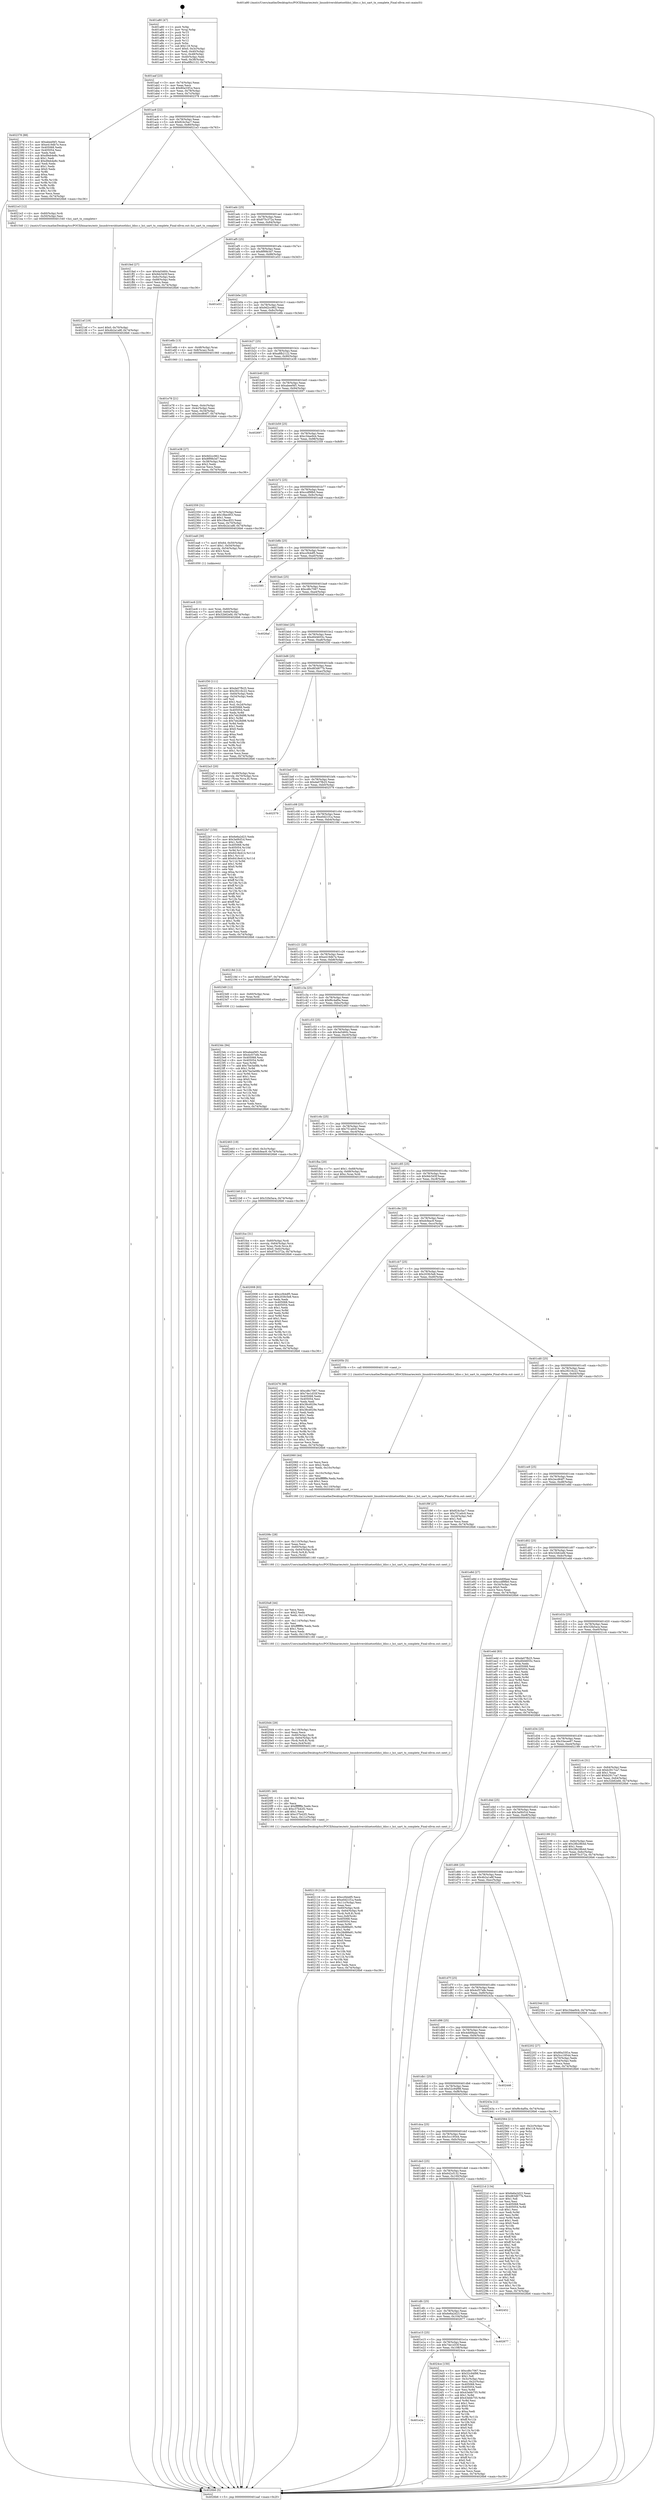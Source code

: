 digraph "0x401a80" {
  label = "0x401a80 (/mnt/c/Users/mathe/Desktop/tcc/POCII/binaries/extr_linuxdriversbluetoothhci_ldisc.c_hci_uart_tx_complete_Final-ollvm.out::main(0))"
  labelloc = "t"
  node[shape=record]

  Entry [label="",width=0.3,height=0.3,shape=circle,fillcolor=black,style=filled]
  "0x401aaf" [label="{
     0x401aaf [23]\l
     | [instrs]\l
     &nbsp;&nbsp;0x401aaf \<+3\>: mov -0x74(%rbp),%eax\l
     &nbsp;&nbsp;0x401ab2 \<+2\>: mov %eax,%ecx\l
     &nbsp;&nbsp;0x401ab4 \<+6\>: sub $0x80a33f1e,%ecx\l
     &nbsp;&nbsp;0x401aba \<+3\>: mov %eax,-0x78(%rbp)\l
     &nbsp;&nbsp;0x401abd \<+3\>: mov %ecx,-0x7c(%rbp)\l
     &nbsp;&nbsp;0x401ac0 \<+6\>: je 0000000000402378 \<main+0x8f8\>\l
  }"]
  "0x402378" [label="{
     0x402378 [88]\l
     | [instrs]\l
     &nbsp;&nbsp;0x402378 \<+5\>: mov $0xabeef4f1,%eax\l
     &nbsp;&nbsp;0x40237d \<+5\>: mov $0xe419db7e,%ecx\l
     &nbsp;&nbsp;0x402382 \<+7\>: mov 0x405068,%edx\l
     &nbsp;&nbsp;0x402389 \<+7\>: mov 0x405054,%esi\l
     &nbsp;&nbsp;0x402390 \<+2\>: mov %edx,%edi\l
     &nbsp;&nbsp;0x402392 \<+6\>: sub $0xd9eb4e8c,%edi\l
     &nbsp;&nbsp;0x402398 \<+3\>: sub $0x1,%edi\l
     &nbsp;&nbsp;0x40239b \<+6\>: add $0xd9eb4e8c,%edi\l
     &nbsp;&nbsp;0x4023a1 \<+3\>: imul %edi,%edx\l
     &nbsp;&nbsp;0x4023a4 \<+3\>: and $0x1,%edx\l
     &nbsp;&nbsp;0x4023a7 \<+3\>: cmp $0x0,%edx\l
     &nbsp;&nbsp;0x4023aa \<+4\>: sete %r8b\l
     &nbsp;&nbsp;0x4023ae \<+3\>: cmp $0xa,%esi\l
     &nbsp;&nbsp;0x4023b1 \<+4\>: setl %r9b\l
     &nbsp;&nbsp;0x4023b5 \<+3\>: mov %r8b,%r10b\l
     &nbsp;&nbsp;0x4023b8 \<+3\>: and %r9b,%r10b\l
     &nbsp;&nbsp;0x4023bb \<+3\>: xor %r9b,%r8b\l
     &nbsp;&nbsp;0x4023be \<+3\>: or %r8b,%r10b\l
     &nbsp;&nbsp;0x4023c1 \<+4\>: test $0x1,%r10b\l
     &nbsp;&nbsp;0x4023c5 \<+3\>: cmovne %ecx,%eax\l
     &nbsp;&nbsp;0x4023c8 \<+3\>: mov %eax,-0x74(%rbp)\l
     &nbsp;&nbsp;0x4023cb \<+5\>: jmp 00000000004026b6 \<main+0xc36\>\l
  }"]
  "0x401ac6" [label="{
     0x401ac6 [22]\l
     | [instrs]\l
     &nbsp;&nbsp;0x401ac6 \<+5\>: jmp 0000000000401acb \<main+0x4b\>\l
     &nbsp;&nbsp;0x401acb \<+3\>: mov -0x78(%rbp),%eax\l
     &nbsp;&nbsp;0x401ace \<+5\>: sub $0x824c5ac7,%eax\l
     &nbsp;&nbsp;0x401ad3 \<+3\>: mov %eax,-0x80(%rbp)\l
     &nbsp;&nbsp;0x401ad6 \<+6\>: je 00000000004021e3 \<main+0x763\>\l
  }"]
  Exit [label="",width=0.3,height=0.3,shape=circle,fillcolor=black,style=filled,peripheries=2]
  "0x4021e3" [label="{
     0x4021e3 [12]\l
     | [instrs]\l
     &nbsp;&nbsp;0x4021e3 \<+4\>: mov -0x60(%rbp),%rdi\l
     &nbsp;&nbsp;0x4021e7 \<+3\>: mov -0x50(%rbp),%esi\l
     &nbsp;&nbsp;0x4021ea \<+5\>: call 0000000000401540 \<hci_uart_tx_complete\>\l
     | [calls]\l
     &nbsp;&nbsp;0x401540 \{1\} (/mnt/c/Users/mathe/Desktop/tcc/POCII/binaries/extr_linuxdriversbluetoothhci_ldisc.c_hci_uart_tx_complete_Final-ollvm.out::hci_uart_tx_complete)\l
  }"]
  "0x401adc" [label="{
     0x401adc [25]\l
     | [instrs]\l
     &nbsp;&nbsp;0x401adc \<+5\>: jmp 0000000000401ae1 \<main+0x61\>\l
     &nbsp;&nbsp;0x401ae1 \<+3\>: mov -0x78(%rbp),%eax\l
     &nbsp;&nbsp;0x401ae4 \<+5\>: sub $0x875c372a,%eax\l
     &nbsp;&nbsp;0x401ae9 \<+6\>: mov %eax,-0x84(%rbp)\l
     &nbsp;&nbsp;0x401aef \<+6\>: je 0000000000401fed \<main+0x56d\>\l
  }"]
  "0x401e2e" [label="{
     0x401e2e\l
  }", style=dashed]
  "0x401fed" [label="{
     0x401fed [27]\l
     | [instrs]\l
     &nbsp;&nbsp;0x401fed \<+5\>: mov $0x4a5460c,%eax\l
     &nbsp;&nbsp;0x401ff2 \<+5\>: mov $0x9dc5d3f,%ecx\l
     &nbsp;&nbsp;0x401ff7 \<+3\>: mov -0x6c(%rbp),%edx\l
     &nbsp;&nbsp;0x401ffa \<+3\>: cmp -0x68(%rbp),%edx\l
     &nbsp;&nbsp;0x401ffd \<+3\>: cmovl %ecx,%eax\l
     &nbsp;&nbsp;0x402000 \<+3\>: mov %eax,-0x74(%rbp)\l
     &nbsp;&nbsp;0x402003 \<+5\>: jmp 00000000004026b6 \<main+0xc36\>\l
  }"]
  "0x401af5" [label="{
     0x401af5 [25]\l
     | [instrs]\l
     &nbsp;&nbsp;0x401af5 \<+5\>: jmp 0000000000401afa \<main+0x7a\>\l
     &nbsp;&nbsp;0x401afa \<+3\>: mov -0x78(%rbp),%eax\l
     &nbsp;&nbsp;0x401afd \<+5\>: sub $0x8f99b3d7,%eax\l
     &nbsp;&nbsp;0x401b02 \<+6\>: mov %eax,-0x88(%rbp)\l
     &nbsp;&nbsp;0x401b08 \<+6\>: je 0000000000401e53 \<main+0x3d3\>\l
  }"]
  "0x4024ce" [label="{
     0x4024ce [150]\l
     | [instrs]\l
     &nbsp;&nbsp;0x4024ce \<+5\>: mov $0xcd6c7067,%eax\l
     &nbsp;&nbsp;0x4024d3 \<+5\>: mov $0x52c94f98,%ecx\l
     &nbsp;&nbsp;0x4024d8 \<+2\>: mov $0x1,%dl\l
     &nbsp;&nbsp;0x4024da \<+3\>: mov -0x3c(%rbp),%esi\l
     &nbsp;&nbsp;0x4024dd \<+3\>: mov %esi,-0x2c(%rbp)\l
     &nbsp;&nbsp;0x4024e0 \<+7\>: mov 0x405068,%esi\l
     &nbsp;&nbsp;0x4024e7 \<+7\>: mov 0x405054,%edi\l
     &nbsp;&nbsp;0x4024ee \<+3\>: mov %esi,%r8d\l
     &nbsp;&nbsp;0x4024f1 \<+7\>: sub $0x43ebb755,%r8d\l
     &nbsp;&nbsp;0x4024f8 \<+4\>: sub $0x1,%r8d\l
     &nbsp;&nbsp;0x4024fc \<+7\>: add $0x43ebb755,%r8d\l
     &nbsp;&nbsp;0x402503 \<+4\>: imul %r8d,%esi\l
     &nbsp;&nbsp;0x402507 \<+3\>: and $0x1,%esi\l
     &nbsp;&nbsp;0x40250a \<+3\>: cmp $0x0,%esi\l
     &nbsp;&nbsp;0x40250d \<+4\>: sete %r9b\l
     &nbsp;&nbsp;0x402511 \<+3\>: cmp $0xa,%edi\l
     &nbsp;&nbsp;0x402514 \<+4\>: setl %r10b\l
     &nbsp;&nbsp;0x402518 \<+3\>: mov %r9b,%r11b\l
     &nbsp;&nbsp;0x40251b \<+4\>: xor $0xff,%r11b\l
     &nbsp;&nbsp;0x40251f \<+3\>: mov %r10b,%bl\l
     &nbsp;&nbsp;0x402522 \<+3\>: xor $0xff,%bl\l
     &nbsp;&nbsp;0x402525 \<+3\>: xor $0x0,%dl\l
     &nbsp;&nbsp;0x402528 \<+3\>: mov %r11b,%r14b\l
     &nbsp;&nbsp;0x40252b \<+4\>: and $0x0,%r14b\l
     &nbsp;&nbsp;0x40252f \<+3\>: and %dl,%r9b\l
     &nbsp;&nbsp;0x402532 \<+3\>: mov %bl,%r15b\l
     &nbsp;&nbsp;0x402535 \<+4\>: and $0x0,%r15b\l
     &nbsp;&nbsp;0x402539 \<+3\>: and %dl,%r10b\l
     &nbsp;&nbsp;0x40253c \<+3\>: or %r9b,%r14b\l
     &nbsp;&nbsp;0x40253f \<+3\>: or %r10b,%r15b\l
     &nbsp;&nbsp;0x402542 \<+3\>: xor %r15b,%r14b\l
     &nbsp;&nbsp;0x402545 \<+3\>: or %bl,%r11b\l
     &nbsp;&nbsp;0x402548 \<+4\>: xor $0xff,%r11b\l
     &nbsp;&nbsp;0x40254c \<+3\>: or $0x0,%dl\l
     &nbsp;&nbsp;0x40254f \<+3\>: and %dl,%r11b\l
     &nbsp;&nbsp;0x402552 \<+3\>: or %r11b,%r14b\l
     &nbsp;&nbsp;0x402555 \<+4\>: test $0x1,%r14b\l
     &nbsp;&nbsp;0x402559 \<+3\>: cmovne %ecx,%eax\l
     &nbsp;&nbsp;0x40255c \<+3\>: mov %eax,-0x74(%rbp)\l
     &nbsp;&nbsp;0x40255f \<+5\>: jmp 00000000004026b6 \<main+0xc36\>\l
  }"]
  "0x401e53" [label="{
     0x401e53\l
  }", style=dashed]
  "0x401b0e" [label="{
     0x401b0e [25]\l
     | [instrs]\l
     &nbsp;&nbsp;0x401b0e \<+5\>: jmp 0000000000401b13 \<main+0x93\>\l
     &nbsp;&nbsp;0x401b13 \<+3\>: mov -0x78(%rbp),%eax\l
     &nbsp;&nbsp;0x401b16 \<+5\>: sub $0x9d2cc962,%eax\l
     &nbsp;&nbsp;0x401b1b \<+6\>: mov %eax,-0x8c(%rbp)\l
     &nbsp;&nbsp;0x401b21 \<+6\>: je 0000000000401e6b \<main+0x3eb\>\l
  }"]
  "0x401e15" [label="{
     0x401e15 [25]\l
     | [instrs]\l
     &nbsp;&nbsp;0x401e15 \<+5\>: jmp 0000000000401e1a \<main+0x39a\>\l
     &nbsp;&nbsp;0x401e1a \<+3\>: mov -0x78(%rbp),%eax\l
     &nbsp;&nbsp;0x401e1d \<+5\>: sub $0x74e1d33f,%eax\l
     &nbsp;&nbsp;0x401e22 \<+6\>: mov %eax,-0x108(%rbp)\l
     &nbsp;&nbsp;0x401e28 \<+6\>: je 00000000004024ce \<main+0xa4e\>\l
  }"]
  "0x401e6b" [label="{
     0x401e6b [13]\l
     | [instrs]\l
     &nbsp;&nbsp;0x401e6b \<+4\>: mov -0x48(%rbp),%rax\l
     &nbsp;&nbsp;0x401e6f \<+4\>: mov 0x8(%rax),%rdi\l
     &nbsp;&nbsp;0x401e73 \<+5\>: call 0000000000401060 \<atoi@plt\>\l
     | [calls]\l
     &nbsp;&nbsp;0x401060 \{1\} (unknown)\l
  }"]
  "0x401b27" [label="{
     0x401b27 [25]\l
     | [instrs]\l
     &nbsp;&nbsp;0x401b27 \<+5\>: jmp 0000000000401b2c \<main+0xac\>\l
     &nbsp;&nbsp;0x401b2c \<+3\>: mov -0x78(%rbp),%eax\l
     &nbsp;&nbsp;0x401b2f \<+5\>: sub $0xa8fb2122,%eax\l
     &nbsp;&nbsp;0x401b34 \<+6\>: mov %eax,-0x90(%rbp)\l
     &nbsp;&nbsp;0x401b3a \<+6\>: je 0000000000401e38 \<main+0x3b8\>\l
  }"]
  "0x402677" [label="{
     0x402677\l
  }", style=dashed]
  "0x401e38" [label="{
     0x401e38 [27]\l
     | [instrs]\l
     &nbsp;&nbsp;0x401e38 \<+5\>: mov $0x9d2cc962,%eax\l
     &nbsp;&nbsp;0x401e3d \<+5\>: mov $0x8f99b3d7,%ecx\l
     &nbsp;&nbsp;0x401e42 \<+3\>: mov -0x38(%rbp),%edx\l
     &nbsp;&nbsp;0x401e45 \<+3\>: cmp $0x2,%edx\l
     &nbsp;&nbsp;0x401e48 \<+3\>: cmovne %ecx,%eax\l
     &nbsp;&nbsp;0x401e4b \<+3\>: mov %eax,-0x74(%rbp)\l
     &nbsp;&nbsp;0x401e4e \<+5\>: jmp 00000000004026b6 \<main+0xc36\>\l
  }"]
  "0x401b40" [label="{
     0x401b40 [25]\l
     | [instrs]\l
     &nbsp;&nbsp;0x401b40 \<+5\>: jmp 0000000000401b45 \<main+0xc5\>\l
     &nbsp;&nbsp;0x401b45 \<+3\>: mov -0x78(%rbp),%eax\l
     &nbsp;&nbsp;0x401b48 \<+5\>: sub $0xabeef4f1,%eax\l
     &nbsp;&nbsp;0x401b4d \<+6\>: mov %eax,-0x94(%rbp)\l
     &nbsp;&nbsp;0x401b53 \<+6\>: je 0000000000402697 \<main+0xc17\>\l
  }"]
  "0x4026b6" [label="{
     0x4026b6 [5]\l
     | [instrs]\l
     &nbsp;&nbsp;0x4026b6 \<+5\>: jmp 0000000000401aaf \<main+0x2f\>\l
  }"]
  "0x401a80" [label="{
     0x401a80 [47]\l
     | [instrs]\l
     &nbsp;&nbsp;0x401a80 \<+1\>: push %rbp\l
     &nbsp;&nbsp;0x401a81 \<+3\>: mov %rsp,%rbp\l
     &nbsp;&nbsp;0x401a84 \<+2\>: push %r15\l
     &nbsp;&nbsp;0x401a86 \<+2\>: push %r14\l
     &nbsp;&nbsp;0x401a88 \<+2\>: push %r13\l
     &nbsp;&nbsp;0x401a8a \<+2\>: push %r12\l
     &nbsp;&nbsp;0x401a8c \<+1\>: push %rbx\l
     &nbsp;&nbsp;0x401a8d \<+7\>: sub $0x118,%rsp\l
     &nbsp;&nbsp;0x401a94 \<+7\>: movl $0x0,-0x3c(%rbp)\l
     &nbsp;&nbsp;0x401a9b \<+3\>: mov %edi,-0x40(%rbp)\l
     &nbsp;&nbsp;0x401a9e \<+4\>: mov %rsi,-0x48(%rbp)\l
     &nbsp;&nbsp;0x401aa2 \<+3\>: mov -0x40(%rbp),%edi\l
     &nbsp;&nbsp;0x401aa5 \<+3\>: mov %edi,-0x38(%rbp)\l
     &nbsp;&nbsp;0x401aa8 \<+7\>: movl $0xa8fb2122,-0x74(%rbp)\l
  }"]
  "0x401e78" [label="{
     0x401e78 [21]\l
     | [instrs]\l
     &nbsp;&nbsp;0x401e78 \<+3\>: mov %eax,-0x4c(%rbp)\l
     &nbsp;&nbsp;0x401e7b \<+3\>: mov -0x4c(%rbp),%eax\l
     &nbsp;&nbsp;0x401e7e \<+3\>: mov %eax,-0x34(%rbp)\l
     &nbsp;&nbsp;0x401e81 \<+7\>: movl $0x2ecd64f7,-0x74(%rbp)\l
     &nbsp;&nbsp;0x401e88 \<+5\>: jmp 00000000004026b6 \<main+0xc36\>\l
  }"]
  "0x401dfc" [label="{
     0x401dfc [25]\l
     | [instrs]\l
     &nbsp;&nbsp;0x401dfc \<+5\>: jmp 0000000000401e01 \<main+0x381\>\l
     &nbsp;&nbsp;0x401e01 \<+3\>: mov -0x78(%rbp),%eax\l
     &nbsp;&nbsp;0x401e04 \<+5\>: sub $0x6e6a2d23,%eax\l
     &nbsp;&nbsp;0x401e09 \<+6\>: mov %eax,-0x104(%rbp)\l
     &nbsp;&nbsp;0x401e0f \<+6\>: je 0000000000402677 \<main+0xbf7\>\l
  }"]
  "0x402697" [label="{
     0x402697\l
  }", style=dashed]
  "0x401b59" [label="{
     0x401b59 [25]\l
     | [instrs]\l
     &nbsp;&nbsp;0x401b59 \<+5\>: jmp 0000000000401b5e \<main+0xde\>\l
     &nbsp;&nbsp;0x401b5e \<+3\>: mov -0x78(%rbp),%eax\l
     &nbsp;&nbsp;0x401b61 \<+5\>: sub $0xc34ae9cb,%eax\l
     &nbsp;&nbsp;0x401b66 \<+6\>: mov %eax,-0x98(%rbp)\l
     &nbsp;&nbsp;0x401b6c \<+6\>: je 0000000000402359 \<main+0x8d9\>\l
  }"]
  "0x402452" [label="{
     0x402452\l
  }", style=dashed]
  "0x402359" [label="{
     0x402359 [31]\l
     | [instrs]\l
     &nbsp;&nbsp;0x402359 \<+3\>: mov -0x70(%rbp),%eax\l
     &nbsp;&nbsp;0x40235c \<+5\>: sub $0x1fbec853,%eax\l
     &nbsp;&nbsp;0x402361 \<+3\>: add $0x1,%eax\l
     &nbsp;&nbsp;0x402364 \<+5\>: add $0x1fbec853,%eax\l
     &nbsp;&nbsp;0x402369 \<+3\>: mov %eax,-0x70(%rbp)\l
     &nbsp;&nbsp;0x40236c \<+7\>: movl $0x4b2a1a8f,-0x74(%rbp)\l
     &nbsp;&nbsp;0x402373 \<+5\>: jmp 00000000004026b6 \<main+0xc36\>\l
  }"]
  "0x401b72" [label="{
     0x401b72 [25]\l
     | [instrs]\l
     &nbsp;&nbsp;0x401b72 \<+5\>: jmp 0000000000401b77 \<main+0xf7\>\l
     &nbsp;&nbsp;0x401b77 \<+3\>: mov -0x78(%rbp),%eax\l
     &nbsp;&nbsp;0x401b7a \<+5\>: sub $0xccdf9fb0,%eax\l
     &nbsp;&nbsp;0x401b7f \<+6\>: mov %eax,-0x9c(%rbp)\l
     &nbsp;&nbsp;0x401b85 \<+6\>: je 0000000000401ea8 \<main+0x428\>\l
  }"]
  "0x4023dc" [label="{
     0x4023dc [94]\l
     | [instrs]\l
     &nbsp;&nbsp;0x4023dc \<+5\>: mov $0xabeef4f1,%ecx\l
     &nbsp;&nbsp;0x4023e1 \<+5\>: mov $0x4cf37efe,%edx\l
     &nbsp;&nbsp;0x4023e6 \<+7\>: mov 0x405068,%esi\l
     &nbsp;&nbsp;0x4023ed \<+8\>: mov 0x405054,%r8d\l
     &nbsp;&nbsp;0x4023f5 \<+3\>: mov %esi,%r9d\l
     &nbsp;&nbsp;0x4023f8 \<+7\>: add $0x7be3a08b,%r9d\l
     &nbsp;&nbsp;0x4023ff \<+4\>: sub $0x1,%r9d\l
     &nbsp;&nbsp;0x402403 \<+7\>: sub $0x7be3a08b,%r9d\l
     &nbsp;&nbsp;0x40240a \<+4\>: imul %r9d,%esi\l
     &nbsp;&nbsp;0x40240e \<+3\>: and $0x1,%esi\l
     &nbsp;&nbsp;0x402411 \<+3\>: cmp $0x0,%esi\l
     &nbsp;&nbsp;0x402414 \<+4\>: sete %r10b\l
     &nbsp;&nbsp;0x402418 \<+4\>: cmp $0xa,%r8d\l
     &nbsp;&nbsp;0x40241c \<+4\>: setl %r11b\l
     &nbsp;&nbsp;0x402420 \<+3\>: mov %r10b,%bl\l
     &nbsp;&nbsp;0x402423 \<+3\>: and %r11b,%bl\l
     &nbsp;&nbsp;0x402426 \<+3\>: xor %r11b,%r10b\l
     &nbsp;&nbsp;0x402429 \<+3\>: or %r10b,%bl\l
     &nbsp;&nbsp;0x40242c \<+3\>: test $0x1,%bl\l
     &nbsp;&nbsp;0x40242f \<+3\>: cmovne %edx,%ecx\l
     &nbsp;&nbsp;0x402432 \<+3\>: mov %ecx,-0x74(%rbp)\l
     &nbsp;&nbsp;0x402435 \<+5\>: jmp 00000000004026b6 \<main+0xc36\>\l
  }"]
  "0x401ea8" [label="{
     0x401ea8 [30]\l
     | [instrs]\l
     &nbsp;&nbsp;0x401ea8 \<+7\>: movl $0x64,-0x50(%rbp)\l
     &nbsp;&nbsp;0x401eaf \<+7\>: movl $0x1,-0x54(%rbp)\l
     &nbsp;&nbsp;0x401eb6 \<+4\>: movslq -0x54(%rbp),%rax\l
     &nbsp;&nbsp;0x401eba \<+4\>: shl $0x3,%rax\l
     &nbsp;&nbsp;0x401ebe \<+3\>: mov %rax,%rdi\l
     &nbsp;&nbsp;0x401ec1 \<+5\>: call 0000000000401050 \<malloc@plt\>\l
     | [calls]\l
     &nbsp;&nbsp;0x401050 \{1\} (unknown)\l
  }"]
  "0x401b8b" [label="{
     0x401b8b [25]\l
     | [instrs]\l
     &nbsp;&nbsp;0x401b8b \<+5\>: jmp 0000000000401b90 \<main+0x110\>\l
     &nbsp;&nbsp;0x401b90 \<+3\>: mov -0x78(%rbp),%eax\l
     &nbsp;&nbsp;0x401b93 \<+5\>: sub $0xccf44df5,%eax\l
     &nbsp;&nbsp;0x401b98 \<+6\>: mov %eax,-0xa0(%rbp)\l
     &nbsp;&nbsp;0x401b9e \<+6\>: je 0000000000402585 \<main+0xb05\>\l
  }"]
  "0x4022b7" [label="{
     0x4022b7 [150]\l
     | [instrs]\l
     &nbsp;&nbsp;0x4022b7 \<+5\>: mov $0x6e6a2d23,%edx\l
     &nbsp;&nbsp;0x4022bc \<+5\>: mov $0x3a0fcf1d,%esi\l
     &nbsp;&nbsp;0x4022c1 \<+3\>: mov $0x1,%r8b\l
     &nbsp;&nbsp;0x4022c4 \<+8\>: mov 0x405068,%r9d\l
     &nbsp;&nbsp;0x4022cc \<+8\>: mov 0x405054,%r10d\l
     &nbsp;&nbsp;0x4022d4 \<+3\>: mov %r9d,%r11d\l
     &nbsp;&nbsp;0x4022d7 \<+7\>: sub $0x6418e414,%r11d\l
     &nbsp;&nbsp;0x4022de \<+4\>: sub $0x1,%r11d\l
     &nbsp;&nbsp;0x4022e2 \<+7\>: add $0x6418e414,%r11d\l
     &nbsp;&nbsp;0x4022e9 \<+4\>: imul %r11d,%r9d\l
     &nbsp;&nbsp;0x4022ed \<+4\>: and $0x1,%r9d\l
     &nbsp;&nbsp;0x4022f1 \<+4\>: cmp $0x0,%r9d\l
     &nbsp;&nbsp;0x4022f5 \<+3\>: sete %bl\l
     &nbsp;&nbsp;0x4022f8 \<+4\>: cmp $0xa,%r10d\l
     &nbsp;&nbsp;0x4022fc \<+4\>: setl %r14b\l
     &nbsp;&nbsp;0x402300 \<+3\>: mov %bl,%r15b\l
     &nbsp;&nbsp;0x402303 \<+4\>: xor $0xff,%r15b\l
     &nbsp;&nbsp;0x402307 \<+3\>: mov %r14b,%r12b\l
     &nbsp;&nbsp;0x40230a \<+4\>: xor $0xff,%r12b\l
     &nbsp;&nbsp;0x40230e \<+4\>: xor $0x1,%r8b\l
     &nbsp;&nbsp;0x402312 \<+3\>: mov %r15b,%r13b\l
     &nbsp;&nbsp;0x402315 \<+4\>: and $0xff,%r13b\l
     &nbsp;&nbsp;0x402319 \<+3\>: and %r8b,%bl\l
     &nbsp;&nbsp;0x40231c \<+3\>: mov %r12b,%al\l
     &nbsp;&nbsp;0x40231f \<+2\>: and $0xff,%al\l
     &nbsp;&nbsp;0x402321 \<+3\>: and %r8b,%r14b\l
     &nbsp;&nbsp;0x402324 \<+3\>: or %bl,%r13b\l
     &nbsp;&nbsp;0x402327 \<+3\>: or %r14b,%al\l
     &nbsp;&nbsp;0x40232a \<+3\>: xor %al,%r13b\l
     &nbsp;&nbsp;0x40232d \<+3\>: or %r12b,%r15b\l
     &nbsp;&nbsp;0x402330 \<+4\>: xor $0xff,%r15b\l
     &nbsp;&nbsp;0x402334 \<+4\>: or $0x1,%r8b\l
     &nbsp;&nbsp;0x402338 \<+3\>: and %r8b,%r15b\l
     &nbsp;&nbsp;0x40233b \<+3\>: or %r15b,%r13b\l
     &nbsp;&nbsp;0x40233e \<+4\>: test $0x1,%r13b\l
     &nbsp;&nbsp;0x402342 \<+3\>: cmovne %esi,%edx\l
     &nbsp;&nbsp;0x402345 \<+3\>: mov %edx,-0x74(%rbp)\l
     &nbsp;&nbsp;0x402348 \<+5\>: jmp 00000000004026b6 \<main+0xc36\>\l
  }"]
  "0x402585" [label="{
     0x402585\l
  }", style=dashed]
  "0x401ba4" [label="{
     0x401ba4 [25]\l
     | [instrs]\l
     &nbsp;&nbsp;0x401ba4 \<+5\>: jmp 0000000000401ba9 \<main+0x129\>\l
     &nbsp;&nbsp;0x401ba9 \<+3\>: mov -0x78(%rbp),%eax\l
     &nbsp;&nbsp;0x401bac \<+5\>: sub $0xcd6c7067,%eax\l
     &nbsp;&nbsp;0x401bb1 \<+6\>: mov %eax,-0xa4(%rbp)\l
     &nbsp;&nbsp;0x401bb7 \<+6\>: je 00000000004026af \<main+0xc2f\>\l
  }"]
  "0x401de3" [label="{
     0x401de3 [25]\l
     | [instrs]\l
     &nbsp;&nbsp;0x401de3 \<+5\>: jmp 0000000000401de8 \<main+0x368\>\l
     &nbsp;&nbsp;0x401de8 \<+3\>: mov -0x78(%rbp),%eax\l
     &nbsp;&nbsp;0x401deb \<+5\>: sub $0x642cf132,%eax\l
     &nbsp;&nbsp;0x401df0 \<+6\>: mov %eax,-0x100(%rbp)\l
     &nbsp;&nbsp;0x401df6 \<+6\>: je 0000000000402452 \<main+0x9d2\>\l
  }"]
  "0x4026af" [label="{
     0x4026af\l
  }", style=dashed]
  "0x401bbd" [label="{
     0x401bbd [25]\l
     | [instrs]\l
     &nbsp;&nbsp;0x401bbd \<+5\>: jmp 0000000000401bc2 \<main+0x142\>\l
     &nbsp;&nbsp;0x401bc2 \<+3\>: mov -0x78(%rbp),%eax\l
     &nbsp;&nbsp;0x401bc5 \<+5\>: sub $0xd0d4655c,%eax\l
     &nbsp;&nbsp;0x401bca \<+6\>: mov %eax,-0xa8(%rbp)\l
     &nbsp;&nbsp;0x401bd0 \<+6\>: je 0000000000401f30 \<main+0x4b0\>\l
  }"]
  "0x40221d" [label="{
     0x40221d [134]\l
     | [instrs]\l
     &nbsp;&nbsp;0x40221d \<+5\>: mov $0x6e6a2d23,%eax\l
     &nbsp;&nbsp;0x402222 \<+5\>: mov $0xd83d677b,%ecx\l
     &nbsp;&nbsp;0x402227 \<+2\>: mov $0x1,%dl\l
     &nbsp;&nbsp;0x402229 \<+2\>: xor %esi,%esi\l
     &nbsp;&nbsp;0x40222b \<+7\>: mov 0x405068,%edi\l
     &nbsp;&nbsp;0x402232 \<+8\>: mov 0x405054,%r8d\l
     &nbsp;&nbsp;0x40223a \<+3\>: sub $0x1,%esi\l
     &nbsp;&nbsp;0x40223d \<+3\>: mov %edi,%r9d\l
     &nbsp;&nbsp;0x402240 \<+3\>: add %esi,%r9d\l
     &nbsp;&nbsp;0x402243 \<+4\>: imul %r9d,%edi\l
     &nbsp;&nbsp;0x402247 \<+3\>: and $0x1,%edi\l
     &nbsp;&nbsp;0x40224a \<+3\>: cmp $0x0,%edi\l
     &nbsp;&nbsp;0x40224d \<+4\>: sete %r10b\l
     &nbsp;&nbsp;0x402251 \<+4\>: cmp $0xa,%r8d\l
     &nbsp;&nbsp;0x402255 \<+4\>: setl %r11b\l
     &nbsp;&nbsp;0x402259 \<+3\>: mov %r10b,%bl\l
     &nbsp;&nbsp;0x40225c \<+3\>: xor $0xff,%bl\l
     &nbsp;&nbsp;0x40225f \<+3\>: mov %r11b,%r14b\l
     &nbsp;&nbsp;0x402262 \<+4\>: xor $0xff,%r14b\l
     &nbsp;&nbsp;0x402266 \<+3\>: xor $0x1,%dl\l
     &nbsp;&nbsp;0x402269 \<+3\>: mov %bl,%r15b\l
     &nbsp;&nbsp;0x40226c \<+4\>: and $0xff,%r15b\l
     &nbsp;&nbsp;0x402270 \<+3\>: and %dl,%r10b\l
     &nbsp;&nbsp;0x402273 \<+3\>: mov %r14b,%r12b\l
     &nbsp;&nbsp;0x402276 \<+4\>: and $0xff,%r12b\l
     &nbsp;&nbsp;0x40227a \<+3\>: and %dl,%r11b\l
     &nbsp;&nbsp;0x40227d \<+3\>: or %r10b,%r15b\l
     &nbsp;&nbsp;0x402280 \<+3\>: or %r11b,%r12b\l
     &nbsp;&nbsp;0x402283 \<+3\>: xor %r12b,%r15b\l
     &nbsp;&nbsp;0x402286 \<+3\>: or %r14b,%bl\l
     &nbsp;&nbsp;0x402289 \<+3\>: xor $0xff,%bl\l
     &nbsp;&nbsp;0x40228c \<+3\>: or $0x1,%dl\l
     &nbsp;&nbsp;0x40228f \<+2\>: and %dl,%bl\l
     &nbsp;&nbsp;0x402291 \<+3\>: or %bl,%r15b\l
     &nbsp;&nbsp;0x402294 \<+4\>: test $0x1,%r15b\l
     &nbsp;&nbsp;0x402298 \<+3\>: cmovne %ecx,%eax\l
     &nbsp;&nbsp;0x40229b \<+3\>: mov %eax,-0x74(%rbp)\l
     &nbsp;&nbsp;0x40229e \<+5\>: jmp 00000000004026b6 \<main+0xc36\>\l
  }"]
  "0x401f30" [label="{
     0x401f30 [111]\l
     | [instrs]\l
     &nbsp;&nbsp;0x401f30 \<+5\>: mov $0xda07fb25,%eax\l
     &nbsp;&nbsp;0x401f35 \<+5\>: mov $0x29216c22,%ecx\l
     &nbsp;&nbsp;0x401f3a \<+3\>: mov -0x64(%rbp),%edx\l
     &nbsp;&nbsp;0x401f3d \<+3\>: cmp -0x54(%rbp),%edx\l
     &nbsp;&nbsp;0x401f40 \<+4\>: setl %sil\l
     &nbsp;&nbsp;0x401f44 \<+4\>: and $0x1,%sil\l
     &nbsp;&nbsp;0x401f48 \<+4\>: mov %sil,-0x2d(%rbp)\l
     &nbsp;&nbsp;0x401f4c \<+7\>: mov 0x405068,%edx\l
     &nbsp;&nbsp;0x401f53 \<+7\>: mov 0x405054,%edi\l
     &nbsp;&nbsp;0x401f5a \<+3\>: mov %edx,%r8d\l
     &nbsp;&nbsp;0x401f5d \<+7\>: add $0x7eb28d98,%r8d\l
     &nbsp;&nbsp;0x401f64 \<+4\>: sub $0x1,%r8d\l
     &nbsp;&nbsp;0x401f68 \<+7\>: sub $0x7eb28d98,%r8d\l
     &nbsp;&nbsp;0x401f6f \<+4\>: imul %r8d,%edx\l
     &nbsp;&nbsp;0x401f73 \<+3\>: and $0x1,%edx\l
     &nbsp;&nbsp;0x401f76 \<+3\>: cmp $0x0,%edx\l
     &nbsp;&nbsp;0x401f79 \<+4\>: sete %sil\l
     &nbsp;&nbsp;0x401f7d \<+3\>: cmp $0xa,%edi\l
     &nbsp;&nbsp;0x401f80 \<+4\>: setl %r9b\l
     &nbsp;&nbsp;0x401f84 \<+3\>: mov %sil,%r10b\l
     &nbsp;&nbsp;0x401f87 \<+3\>: and %r9b,%r10b\l
     &nbsp;&nbsp;0x401f8a \<+3\>: xor %r9b,%sil\l
     &nbsp;&nbsp;0x401f8d \<+3\>: or %sil,%r10b\l
     &nbsp;&nbsp;0x401f90 \<+4\>: test $0x1,%r10b\l
     &nbsp;&nbsp;0x401f94 \<+3\>: cmovne %ecx,%eax\l
     &nbsp;&nbsp;0x401f97 \<+3\>: mov %eax,-0x74(%rbp)\l
     &nbsp;&nbsp;0x401f9a \<+5\>: jmp 00000000004026b6 \<main+0xc36\>\l
  }"]
  "0x401bd6" [label="{
     0x401bd6 [25]\l
     | [instrs]\l
     &nbsp;&nbsp;0x401bd6 \<+5\>: jmp 0000000000401bdb \<main+0x15b\>\l
     &nbsp;&nbsp;0x401bdb \<+3\>: mov -0x78(%rbp),%eax\l
     &nbsp;&nbsp;0x401bde \<+5\>: sub $0xd83d677b,%eax\l
     &nbsp;&nbsp;0x401be3 \<+6\>: mov %eax,-0xac(%rbp)\l
     &nbsp;&nbsp;0x401be9 \<+6\>: je 00000000004022a3 \<main+0x823\>\l
  }"]
  "0x401dca" [label="{
     0x401dca [25]\l
     | [instrs]\l
     &nbsp;&nbsp;0x401dca \<+5\>: jmp 0000000000401dcf \<main+0x34f\>\l
     &nbsp;&nbsp;0x401dcf \<+3\>: mov -0x78(%rbp),%eax\l
     &nbsp;&nbsp;0x401dd2 \<+5\>: sub $0x5cc19544,%eax\l
     &nbsp;&nbsp;0x401dd7 \<+6\>: mov %eax,-0xfc(%rbp)\l
     &nbsp;&nbsp;0x401ddd \<+6\>: je 000000000040221d \<main+0x79d\>\l
  }"]
  "0x4022a3" [label="{
     0x4022a3 [20]\l
     | [instrs]\l
     &nbsp;&nbsp;0x4022a3 \<+4\>: mov -0x60(%rbp),%rax\l
     &nbsp;&nbsp;0x4022a7 \<+4\>: movslq -0x70(%rbp),%rcx\l
     &nbsp;&nbsp;0x4022ab \<+4\>: mov (%rax,%rcx,8),%rax\l
     &nbsp;&nbsp;0x4022af \<+3\>: mov %rax,%rdi\l
     &nbsp;&nbsp;0x4022b2 \<+5\>: call 0000000000401030 \<free@plt\>\l
     | [calls]\l
     &nbsp;&nbsp;0x401030 \{1\} (unknown)\l
  }"]
  "0x401bef" [label="{
     0x401bef [25]\l
     | [instrs]\l
     &nbsp;&nbsp;0x401bef \<+5\>: jmp 0000000000401bf4 \<main+0x174\>\l
     &nbsp;&nbsp;0x401bf4 \<+3\>: mov -0x78(%rbp),%eax\l
     &nbsp;&nbsp;0x401bf7 \<+5\>: sub $0xda07fb25,%eax\l
     &nbsp;&nbsp;0x401bfc \<+6\>: mov %eax,-0xb0(%rbp)\l
     &nbsp;&nbsp;0x401c02 \<+6\>: je 0000000000402579 \<main+0xaf9\>\l
  }"]
  "0x402564" [label="{
     0x402564 [21]\l
     | [instrs]\l
     &nbsp;&nbsp;0x402564 \<+3\>: mov -0x2c(%rbp),%eax\l
     &nbsp;&nbsp;0x402567 \<+7\>: add $0x118,%rsp\l
     &nbsp;&nbsp;0x40256e \<+1\>: pop %rbx\l
     &nbsp;&nbsp;0x40256f \<+2\>: pop %r12\l
     &nbsp;&nbsp;0x402571 \<+2\>: pop %r13\l
     &nbsp;&nbsp;0x402573 \<+2\>: pop %r14\l
     &nbsp;&nbsp;0x402575 \<+2\>: pop %r15\l
     &nbsp;&nbsp;0x402577 \<+1\>: pop %rbp\l
     &nbsp;&nbsp;0x402578 \<+1\>: ret\l
  }"]
  "0x402579" [label="{
     0x402579\l
  }", style=dashed]
  "0x401c08" [label="{
     0x401c08 [25]\l
     | [instrs]\l
     &nbsp;&nbsp;0x401c08 \<+5\>: jmp 0000000000401c0d \<main+0x18d\>\l
     &nbsp;&nbsp;0x401c0d \<+3\>: mov -0x78(%rbp),%eax\l
     &nbsp;&nbsp;0x401c10 \<+5\>: sub $0xe0d21f1a,%eax\l
     &nbsp;&nbsp;0x401c15 \<+6\>: mov %eax,-0xb4(%rbp)\l
     &nbsp;&nbsp;0x401c1b \<+6\>: je 000000000040218d \<main+0x70d\>\l
  }"]
  "0x401db1" [label="{
     0x401db1 [25]\l
     | [instrs]\l
     &nbsp;&nbsp;0x401db1 \<+5\>: jmp 0000000000401db6 \<main+0x336\>\l
     &nbsp;&nbsp;0x401db6 \<+3\>: mov -0x78(%rbp),%eax\l
     &nbsp;&nbsp;0x401db9 \<+5\>: sub $0x52c94f98,%eax\l
     &nbsp;&nbsp;0x401dbe \<+6\>: mov %eax,-0xf8(%rbp)\l
     &nbsp;&nbsp;0x401dc4 \<+6\>: je 0000000000402564 \<main+0xae4\>\l
  }"]
  "0x40218d" [label="{
     0x40218d [12]\l
     | [instrs]\l
     &nbsp;&nbsp;0x40218d \<+7\>: movl $0x33ecee97,-0x74(%rbp)\l
     &nbsp;&nbsp;0x402194 \<+5\>: jmp 00000000004026b6 \<main+0xc36\>\l
  }"]
  "0x401c21" [label="{
     0x401c21 [25]\l
     | [instrs]\l
     &nbsp;&nbsp;0x401c21 \<+5\>: jmp 0000000000401c26 \<main+0x1a6\>\l
     &nbsp;&nbsp;0x401c26 \<+3\>: mov -0x78(%rbp),%eax\l
     &nbsp;&nbsp;0x401c29 \<+5\>: sub $0xe419db7e,%eax\l
     &nbsp;&nbsp;0x401c2e \<+6\>: mov %eax,-0xb8(%rbp)\l
     &nbsp;&nbsp;0x401c34 \<+6\>: je 00000000004023d0 \<main+0x950\>\l
  }"]
  "0x402446" [label="{
     0x402446\l
  }", style=dashed]
  "0x4023d0" [label="{
     0x4023d0 [12]\l
     | [instrs]\l
     &nbsp;&nbsp;0x4023d0 \<+4\>: mov -0x60(%rbp),%rax\l
     &nbsp;&nbsp;0x4023d4 \<+3\>: mov %rax,%rdi\l
     &nbsp;&nbsp;0x4023d7 \<+5\>: call 0000000000401030 \<free@plt\>\l
     | [calls]\l
     &nbsp;&nbsp;0x401030 \{1\} (unknown)\l
  }"]
  "0x401c3a" [label="{
     0x401c3a [25]\l
     | [instrs]\l
     &nbsp;&nbsp;0x401c3a \<+5\>: jmp 0000000000401c3f \<main+0x1bf\>\l
     &nbsp;&nbsp;0x401c3f \<+3\>: mov -0x78(%rbp),%eax\l
     &nbsp;&nbsp;0x401c42 \<+5\>: sub $0xf6c4af0a,%eax\l
     &nbsp;&nbsp;0x401c47 \<+6\>: mov %eax,-0xbc(%rbp)\l
     &nbsp;&nbsp;0x401c4d \<+6\>: je 0000000000402463 \<main+0x9e3\>\l
  }"]
  "0x401d98" [label="{
     0x401d98 [25]\l
     | [instrs]\l
     &nbsp;&nbsp;0x401d98 \<+5\>: jmp 0000000000401d9d \<main+0x31d\>\l
     &nbsp;&nbsp;0x401d9d \<+3\>: mov -0x78(%rbp),%eax\l
     &nbsp;&nbsp;0x401da0 \<+5\>: sub $0x4dd0faae,%eax\l
     &nbsp;&nbsp;0x401da5 \<+6\>: mov %eax,-0xf4(%rbp)\l
     &nbsp;&nbsp;0x401dab \<+6\>: je 0000000000402446 \<main+0x9c6\>\l
  }"]
  "0x402463" [label="{
     0x402463 [19]\l
     | [instrs]\l
     &nbsp;&nbsp;0x402463 \<+7\>: movl $0x0,-0x3c(%rbp)\l
     &nbsp;&nbsp;0x40246a \<+7\>: movl $0xdcfeac9,-0x74(%rbp)\l
     &nbsp;&nbsp;0x402471 \<+5\>: jmp 00000000004026b6 \<main+0xc36\>\l
  }"]
  "0x401c53" [label="{
     0x401c53 [25]\l
     | [instrs]\l
     &nbsp;&nbsp;0x401c53 \<+5\>: jmp 0000000000401c58 \<main+0x1d8\>\l
     &nbsp;&nbsp;0x401c58 \<+3\>: mov -0x78(%rbp),%eax\l
     &nbsp;&nbsp;0x401c5b \<+5\>: sub $0x4a5460c,%eax\l
     &nbsp;&nbsp;0x401c60 \<+6\>: mov %eax,-0xc0(%rbp)\l
     &nbsp;&nbsp;0x401c66 \<+6\>: je 00000000004021b8 \<main+0x738\>\l
  }"]
  "0x40243a" [label="{
     0x40243a [12]\l
     | [instrs]\l
     &nbsp;&nbsp;0x40243a \<+7\>: movl $0xf6c4af0a,-0x74(%rbp)\l
     &nbsp;&nbsp;0x402441 \<+5\>: jmp 00000000004026b6 \<main+0xc36\>\l
  }"]
  "0x4021b8" [label="{
     0x4021b8 [12]\l
     | [instrs]\l
     &nbsp;&nbsp;0x4021b8 \<+7\>: movl $0x32fa5aca,-0x74(%rbp)\l
     &nbsp;&nbsp;0x4021bf \<+5\>: jmp 00000000004026b6 \<main+0xc36\>\l
  }"]
  "0x401c6c" [label="{
     0x401c6c [25]\l
     | [instrs]\l
     &nbsp;&nbsp;0x401c6c \<+5\>: jmp 0000000000401c71 \<main+0x1f1\>\l
     &nbsp;&nbsp;0x401c71 \<+3\>: mov -0x78(%rbp),%eax\l
     &nbsp;&nbsp;0x401c74 \<+5\>: sub $0x751a0c0,%eax\l
     &nbsp;&nbsp;0x401c79 \<+6\>: mov %eax,-0xc4(%rbp)\l
     &nbsp;&nbsp;0x401c7f \<+6\>: je 0000000000401fba \<main+0x53a\>\l
  }"]
  "0x401d7f" [label="{
     0x401d7f [25]\l
     | [instrs]\l
     &nbsp;&nbsp;0x401d7f \<+5\>: jmp 0000000000401d84 \<main+0x304\>\l
     &nbsp;&nbsp;0x401d84 \<+3\>: mov -0x78(%rbp),%eax\l
     &nbsp;&nbsp;0x401d87 \<+5\>: sub $0x4cf37efe,%eax\l
     &nbsp;&nbsp;0x401d8c \<+6\>: mov %eax,-0xf0(%rbp)\l
     &nbsp;&nbsp;0x401d92 \<+6\>: je 000000000040243a \<main+0x9ba\>\l
  }"]
  "0x401fba" [label="{
     0x401fba [20]\l
     | [instrs]\l
     &nbsp;&nbsp;0x401fba \<+7\>: movl $0x1,-0x68(%rbp)\l
     &nbsp;&nbsp;0x401fc1 \<+4\>: movslq -0x68(%rbp),%rax\l
     &nbsp;&nbsp;0x401fc5 \<+4\>: imul $0xc,%rax,%rdi\l
     &nbsp;&nbsp;0x401fc9 \<+5\>: call 0000000000401050 \<malloc@plt\>\l
     | [calls]\l
     &nbsp;&nbsp;0x401050 \{1\} (unknown)\l
  }"]
  "0x401c85" [label="{
     0x401c85 [25]\l
     | [instrs]\l
     &nbsp;&nbsp;0x401c85 \<+5\>: jmp 0000000000401c8a \<main+0x20a\>\l
     &nbsp;&nbsp;0x401c8a \<+3\>: mov -0x78(%rbp),%eax\l
     &nbsp;&nbsp;0x401c8d \<+5\>: sub $0x9dc5d3f,%eax\l
     &nbsp;&nbsp;0x401c92 \<+6\>: mov %eax,-0xc8(%rbp)\l
     &nbsp;&nbsp;0x401c98 \<+6\>: je 0000000000402008 \<main+0x588\>\l
  }"]
  "0x402202" [label="{
     0x402202 [27]\l
     | [instrs]\l
     &nbsp;&nbsp;0x402202 \<+5\>: mov $0x80a33f1e,%eax\l
     &nbsp;&nbsp;0x402207 \<+5\>: mov $0x5cc19544,%ecx\l
     &nbsp;&nbsp;0x40220c \<+3\>: mov -0x70(%rbp),%edx\l
     &nbsp;&nbsp;0x40220f \<+3\>: cmp -0x54(%rbp),%edx\l
     &nbsp;&nbsp;0x402212 \<+3\>: cmovl %ecx,%eax\l
     &nbsp;&nbsp;0x402215 \<+3\>: mov %eax,-0x74(%rbp)\l
     &nbsp;&nbsp;0x402218 \<+5\>: jmp 00000000004026b6 \<main+0xc36\>\l
  }"]
  "0x402008" [label="{
     0x402008 [83]\l
     | [instrs]\l
     &nbsp;&nbsp;0x402008 \<+5\>: mov $0xccf44df5,%eax\l
     &nbsp;&nbsp;0x40200d \<+5\>: mov $0x203fc5e8,%ecx\l
     &nbsp;&nbsp;0x402012 \<+2\>: xor %edx,%edx\l
     &nbsp;&nbsp;0x402014 \<+7\>: mov 0x405068,%esi\l
     &nbsp;&nbsp;0x40201b \<+7\>: mov 0x405054,%edi\l
     &nbsp;&nbsp;0x402022 \<+3\>: sub $0x1,%edx\l
     &nbsp;&nbsp;0x402025 \<+3\>: mov %esi,%r8d\l
     &nbsp;&nbsp;0x402028 \<+3\>: add %edx,%r8d\l
     &nbsp;&nbsp;0x40202b \<+4\>: imul %r8d,%esi\l
     &nbsp;&nbsp;0x40202f \<+3\>: and $0x1,%esi\l
     &nbsp;&nbsp;0x402032 \<+3\>: cmp $0x0,%esi\l
     &nbsp;&nbsp;0x402035 \<+4\>: sete %r9b\l
     &nbsp;&nbsp;0x402039 \<+3\>: cmp $0xa,%edi\l
     &nbsp;&nbsp;0x40203c \<+4\>: setl %r10b\l
     &nbsp;&nbsp;0x402040 \<+3\>: mov %r9b,%r11b\l
     &nbsp;&nbsp;0x402043 \<+3\>: and %r10b,%r11b\l
     &nbsp;&nbsp;0x402046 \<+3\>: xor %r10b,%r9b\l
     &nbsp;&nbsp;0x402049 \<+3\>: or %r9b,%r11b\l
     &nbsp;&nbsp;0x40204c \<+4\>: test $0x1,%r11b\l
     &nbsp;&nbsp;0x402050 \<+3\>: cmovne %ecx,%eax\l
     &nbsp;&nbsp;0x402053 \<+3\>: mov %eax,-0x74(%rbp)\l
     &nbsp;&nbsp;0x402056 \<+5\>: jmp 00000000004026b6 \<main+0xc36\>\l
  }"]
  "0x401c9e" [label="{
     0x401c9e [25]\l
     | [instrs]\l
     &nbsp;&nbsp;0x401c9e \<+5\>: jmp 0000000000401ca3 \<main+0x223\>\l
     &nbsp;&nbsp;0x401ca3 \<+3\>: mov -0x78(%rbp),%eax\l
     &nbsp;&nbsp;0x401ca6 \<+5\>: sub $0xdcfeac9,%eax\l
     &nbsp;&nbsp;0x401cab \<+6\>: mov %eax,-0xcc(%rbp)\l
     &nbsp;&nbsp;0x401cb1 \<+6\>: je 0000000000402476 \<main+0x9f6\>\l
  }"]
  "0x401d66" [label="{
     0x401d66 [25]\l
     | [instrs]\l
     &nbsp;&nbsp;0x401d66 \<+5\>: jmp 0000000000401d6b \<main+0x2eb\>\l
     &nbsp;&nbsp;0x401d6b \<+3\>: mov -0x78(%rbp),%eax\l
     &nbsp;&nbsp;0x401d6e \<+5\>: sub $0x4b2a1a8f,%eax\l
     &nbsp;&nbsp;0x401d73 \<+6\>: mov %eax,-0xec(%rbp)\l
     &nbsp;&nbsp;0x401d79 \<+6\>: je 0000000000402202 \<main+0x782\>\l
  }"]
  "0x402476" [label="{
     0x402476 [88]\l
     | [instrs]\l
     &nbsp;&nbsp;0x402476 \<+5\>: mov $0xcd6c7067,%eax\l
     &nbsp;&nbsp;0x40247b \<+5\>: mov $0x74e1d33f,%ecx\l
     &nbsp;&nbsp;0x402480 \<+7\>: mov 0x405068,%edx\l
     &nbsp;&nbsp;0x402487 \<+7\>: mov 0x405054,%esi\l
     &nbsp;&nbsp;0x40248e \<+2\>: mov %edx,%edi\l
     &nbsp;&nbsp;0x402490 \<+6\>: add $0x38cd029e,%edi\l
     &nbsp;&nbsp;0x402496 \<+3\>: sub $0x1,%edi\l
     &nbsp;&nbsp;0x402499 \<+6\>: sub $0x38cd029e,%edi\l
     &nbsp;&nbsp;0x40249f \<+3\>: imul %edi,%edx\l
     &nbsp;&nbsp;0x4024a2 \<+3\>: and $0x1,%edx\l
     &nbsp;&nbsp;0x4024a5 \<+3\>: cmp $0x0,%edx\l
     &nbsp;&nbsp;0x4024a8 \<+4\>: sete %r8b\l
     &nbsp;&nbsp;0x4024ac \<+3\>: cmp $0xa,%esi\l
     &nbsp;&nbsp;0x4024af \<+4\>: setl %r9b\l
     &nbsp;&nbsp;0x4024b3 \<+3\>: mov %r8b,%r10b\l
     &nbsp;&nbsp;0x4024b6 \<+3\>: and %r9b,%r10b\l
     &nbsp;&nbsp;0x4024b9 \<+3\>: xor %r9b,%r8b\l
     &nbsp;&nbsp;0x4024bc \<+3\>: or %r8b,%r10b\l
     &nbsp;&nbsp;0x4024bf \<+4\>: test $0x1,%r10b\l
     &nbsp;&nbsp;0x4024c3 \<+3\>: cmovne %ecx,%eax\l
     &nbsp;&nbsp;0x4024c6 \<+3\>: mov %eax,-0x74(%rbp)\l
     &nbsp;&nbsp;0x4024c9 \<+5\>: jmp 00000000004026b6 \<main+0xc36\>\l
  }"]
  "0x401cb7" [label="{
     0x401cb7 [25]\l
     | [instrs]\l
     &nbsp;&nbsp;0x401cb7 \<+5\>: jmp 0000000000401cbc \<main+0x23c\>\l
     &nbsp;&nbsp;0x401cbc \<+3\>: mov -0x78(%rbp),%eax\l
     &nbsp;&nbsp;0x401cbf \<+5\>: sub $0x203fc5e8,%eax\l
     &nbsp;&nbsp;0x401cc4 \<+6\>: mov %eax,-0xd0(%rbp)\l
     &nbsp;&nbsp;0x401cca \<+6\>: je 000000000040205b \<main+0x5db\>\l
  }"]
  "0x40234d" [label="{
     0x40234d [12]\l
     | [instrs]\l
     &nbsp;&nbsp;0x40234d \<+7\>: movl $0xc34ae9cb,-0x74(%rbp)\l
     &nbsp;&nbsp;0x402354 \<+5\>: jmp 00000000004026b6 \<main+0xc36\>\l
  }"]
  "0x40205b" [label="{
     0x40205b [5]\l
     | [instrs]\l
     &nbsp;&nbsp;0x40205b \<+5\>: call 0000000000401160 \<next_i\>\l
     | [calls]\l
     &nbsp;&nbsp;0x401160 \{1\} (/mnt/c/Users/mathe/Desktop/tcc/POCII/binaries/extr_linuxdriversbluetoothhci_ldisc.c_hci_uart_tx_complete_Final-ollvm.out::next_i)\l
  }"]
  "0x401cd0" [label="{
     0x401cd0 [25]\l
     | [instrs]\l
     &nbsp;&nbsp;0x401cd0 \<+5\>: jmp 0000000000401cd5 \<main+0x255\>\l
     &nbsp;&nbsp;0x401cd5 \<+3\>: mov -0x78(%rbp),%eax\l
     &nbsp;&nbsp;0x401cd8 \<+5\>: sub $0x29216c22,%eax\l
     &nbsp;&nbsp;0x401cdd \<+6\>: mov %eax,-0xd4(%rbp)\l
     &nbsp;&nbsp;0x401ce3 \<+6\>: je 0000000000401f9f \<main+0x51f\>\l
  }"]
  "0x4021ef" [label="{
     0x4021ef [19]\l
     | [instrs]\l
     &nbsp;&nbsp;0x4021ef \<+7\>: movl $0x0,-0x70(%rbp)\l
     &nbsp;&nbsp;0x4021f6 \<+7\>: movl $0x4b2a1a8f,-0x74(%rbp)\l
     &nbsp;&nbsp;0x4021fd \<+5\>: jmp 00000000004026b6 \<main+0xc36\>\l
  }"]
  "0x401f9f" [label="{
     0x401f9f [27]\l
     | [instrs]\l
     &nbsp;&nbsp;0x401f9f \<+5\>: mov $0x824c5ac7,%eax\l
     &nbsp;&nbsp;0x401fa4 \<+5\>: mov $0x751a0c0,%ecx\l
     &nbsp;&nbsp;0x401fa9 \<+3\>: mov -0x2d(%rbp),%dl\l
     &nbsp;&nbsp;0x401fac \<+3\>: test $0x1,%dl\l
     &nbsp;&nbsp;0x401faf \<+3\>: cmovne %ecx,%eax\l
     &nbsp;&nbsp;0x401fb2 \<+3\>: mov %eax,-0x74(%rbp)\l
     &nbsp;&nbsp;0x401fb5 \<+5\>: jmp 00000000004026b6 \<main+0xc36\>\l
  }"]
  "0x401ce9" [label="{
     0x401ce9 [25]\l
     | [instrs]\l
     &nbsp;&nbsp;0x401ce9 \<+5\>: jmp 0000000000401cee \<main+0x26e\>\l
     &nbsp;&nbsp;0x401cee \<+3\>: mov -0x78(%rbp),%eax\l
     &nbsp;&nbsp;0x401cf1 \<+5\>: sub $0x2ecd64f7,%eax\l
     &nbsp;&nbsp;0x401cf6 \<+6\>: mov %eax,-0xd8(%rbp)\l
     &nbsp;&nbsp;0x401cfc \<+6\>: je 0000000000401e8d \<main+0x40d\>\l
  }"]
  "0x401d4d" [label="{
     0x401d4d [25]\l
     | [instrs]\l
     &nbsp;&nbsp;0x401d4d \<+5\>: jmp 0000000000401d52 \<main+0x2d2\>\l
     &nbsp;&nbsp;0x401d52 \<+3\>: mov -0x78(%rbp),%eax\l
     &nbsp;&nbsp;0x401d55 \<+5\>: sub $0x3a0fcf1d,%eax\l
     &nbsp;&nbsp;0x401d5a \<+6\>: mov %eax,-0xe8(%rbp)\l
     &nbsp;&nbsp;0x401d60 \<+6\>: je 000000000040234d \<main+0x8cd\>\l
  }"]
  "0x401e8d" [label="{
     0x401e8d [27]\l
     | [instrs]\l
     &nbsp;&nbsp;0x401e8d \<+5\>: mov $0x4dd0faae,%eax\l
     &nbsp;&nbsp;0x401e92 \<+5\>: mov $0xccdf9fb0,%ecx\l
     &nbsp;&nbsp;0x401e97 \<+3\>: mov -0x34(%rbp),%edx\l
     &nbsp;&nbsp;0x401e9a \<+3\>: cmp $0x0,%edx\l
     &nbsp;&nbsp;0x401e9d \<+3\>: cmove %ecx,%eax\l
     &nbsp;&nbsp;0x401ea0 \<+3\>: mov %eax,-0x74(%rbp)\l
     &nbsp;&nbsp;0x401ea3 \<+5\>: jmp 00000000004026b6 \<main+0xc36\>\l
  }"]
  "0x401d02" [label="{
     0x401d02 [25]\l
     | [instrs]\l
     &nbsp;&nbsp;0x401d02 \<+5\>: jmp 0000000000401d07 \<main+0x287\>\l
     &nbsp;&nbsp;0x401d07 \<+3\>: mov -0x78(%rbp),%eax\l
     &nbsp;&nbsp;0x401d0a \<+5\>: sub $0x32b62efd,%eax\l
     &nbsp;&nbsp;0x401d0f \<+6\>: mov %eax,-0xdc(%rbp)\l
     &nbsp;&nbsp;0x401d15 \<+6\>: je 0000000000401edd \<main+0x45d\>\l
  }"]
  "0x401ec6" [label="{
     0x401ec6 [23]\l
     | [instrs]\l
     &nbsp;&nbsp;0x401ec6 \<+4\>: mov %rax,-0x60(%rbp)\l
     &nbsp;&nbsp;0x401eca \<+7\>: movl $0x0,-0x64(%rbp)\l
     &nbsp;&nbsp;0x401ed1 \<+7\>: movl $0x32b62efd,-0x74(%rbp)\l
     &nbsp;&nbsp;0x401ed8 \<+5\>: jmp 00000000004026b6 \<main+0xc36\>\l
  }"]
  "0x402199" [label="{
     0x402199 [31]\l
     | [instrs]\l
     &nbsp;&nbsp;0x402199 \<+3\>: mov -0x6c(%rbp),%eax\l
     &nbsp;&nbsp;0x40219c \<+5\>: add $0x28b28b4d,%eax\l
     &nbsp;&nbsp;0x4021a1 \<+3\>: add $0x1,%eax\l
     &nbsp;&nbsp;0x4021a4 \<+5\>: sub $0x28b28b4d,%eax\l
     &nbsp;&nbsp;0x4021a9 \<+3\>: mov %eax,-0x6c(%rbp)\l
     &nbsp;&nbsp;0x4021ac \<+7\>: movl $0x875c372a,-0x74(%rbp)\l
     &nbsp;&nbsp;0x4021b3 \<+5\>: jmp 00000000004026b6 \<main+0xc36\>\l
  }"]
  "0x401edd" [label="{
     0x401edd [83]\l
     | [instrs]\l
     &nbsp;&nbsp;0x401edd \<+5\>: mov $0xda07fb25,%eax\l
     &nbsp;&nbsp;0x401ee2 \<+5\>: mov $0xd0d4655c,%ecx\l
     &nbsp;&nbsp;0x401ee7 \<+2\>: xor %edx,%edx\l
     &nbsp;&nbsp;0x401ee9 \<+7\>: mov 0x405068,%esi\l
     &nbsp;&nbsp;0x401ef0 \<+7\>: mov 0x405054,%edi\l
     &nbsp;&nbsp;0x401ef7 \<+3\>: sub $0x1,%edx\l
     &nbsp;&nbsp;0x401efa \<+3\>: mov %esi,%r8d\l
     &nbsp;&nbsp;0x401efd \<+3\>: add %edx,%r8d\l
     &nbsp;&nbsp;0x401f00 \<+4\>: imul %r8d,%esi\l
     &nbsp;&nbsp;0x401f04 \<+3\>: and $0x1,%esi\l
     &nbsp;&nbsp;0x401f07 \<+3\>: cmp $0x0,%esi\l
     &nbsp;&nbsp;0x401f0a \<+4\>: sete %r9b\l
     &nbsp;&nbsp;0x401f0e \<+3\>: cmp $0xa,%edi\l
     &nbsp;&nbsp;0x401f11 \<+4\>: setl %r10b\l
     &nbsp;&nbsp;0x401f15 \<+3\>: mov %r9b,%r11b\l
     &nbsp;&nbsp;0x401f18 \<+3\>: and %r10b,%r11b\l
     &nbsp;&nbsp;0x401f1b \<+3\>: xor %r10b,%r9b\l
     &nbsp;&nbsp;0x401f1e \<+3\>: or %r9b,%r11b\l
     &nbsp;&nbsp;0x401f21 \<+4\>: test $0x1,%r11b\l
     &nbsp;&nbsp;0x401f25 \<+3\>: cmovne %ecx,%eax\l
     &nbsp;&nbsp;0x401f28 \<+3\>: mov %eax,-0x74(%rbp)\l
     &nbsp;&nbsp;0x401f2b \<+5\>: jmp 00000000004026b6 \<main+0xc36\>\l
  }"]
  "0x401d1b" [label="{
     0x401d1b [25]\l
     | [instrs]\l
     &nbsp;&nbsp;0x401d1b \<+5\>: jmp 0000000000401d20 \<main+0x2a0\>\l
     &nbsp;&nbsp;0x401d20 \<+3\>: mov -0x78(%rbp),%eax\l
     &nbsp;&nbsp;0x401d23 \<+5\>: sub $0x32fa5aca,%eax\l
     &nbsp;&nbsp;0x401d28 \<+6\>: mov %eax,-0xe0(%rbp)\l
     &nbsp;&nbsp;0x401d2e \<+6\>: je 00000000004021c4 \<main+0x744\>\l
  }"]
  "0x401fce" [label="{
     0x401fce [31]\l
     | [instrs]\l
     &nbsp;&nbsp;0x401fce \<+4\>: mov -0x60(%rbp),%rdi\l
     &nbsp;&nbsp;0x401fd2 \<+4\>: movslq -0x64(%rbp),%rcx\l
     &nbsp;&nbsp;0x401fd6 \<+4\>: mov %rax,(%rdi,%rcx,8)\l
     &nbsp;&nbsp;0x401fda \<+7\>: movl $0x0,-0x6c(%rbp)\l
     &nbsp;&nbsp;0x401fe1 \<+7\>: movl $0x875c372a,-0x74(%rbp)\l
     &nbsp;&nbsp;0x401fe8 \<+5\>: jmp 00000000004026b6 \<main+0xc36\>\l
  }"]
  "0x402060" [label="{
     0x402060 [44]\l
     | [instrs]\l
     &nbsp;&nbsp;0x402060 \<+2\>: xor %ecx,%ecx\l
     &nbsp;&nbsp;0x402062 \<+5\>: mov $0x2,%edx\l
     &nbsp;&nbsp;0x402067 \<+6\>: mov %edx,-0x10c(%rbp)\l
     &nbsp;&nbsp;0x40206d \<+1\>: cltd\l
     &nbsp;&nbsp;0x40206e \<+6\>: mov -0x10c(%rbp),%esi\l
     &nbsp;&nbsp;0x402074 \<+2\>: idiv %esi\l
     &nbsp;&nbsp;0x402076 \<+6\>: imul $0xfffffffe,%edx,%edx\l
     &nbsp;&nbsp;0x40207c \<+3\>: sub $0x1,%ecx\l
     &nbsp;&nbsp;0x40207f \<+2\>: sub %ecx,%edx\l
     &nbsp;&nbsp;0x402081 \<+6\>: mov %edx,-0x110(%rbp)\l
     &nbsp;&nbsp;0x402087 \<+5\>: call 0000000000401160 \<next_i\>\l
     | [calls]\l
     &nbsp;&nbsp;0x401160 \{1\} (/mnt/c/Users/mathe/Desktop/tcc/POCII/binaries/extr_linuxdriversbluetoothhci_ldisc.c_hci_uart_tx_complete_Final-ollvm.out::next_i)\l
  }"]
  "0x40208c" [label="{
     0x40208c [28]\l
     | [instrs]\l
     &nbsp;&nbsp;0x40208c \<+6\>: mov -0x110(%rbp),%ecx\l
     &nbsp;&nbsp;0x402092 \<+3\>: imul %eax,%ecx\l
     &nbsp;&nbsp;0x402095 \<+4\>: mov -0x60(%rbp),%rdi\l
     &nbsp;&nbsp;0x402099 \<+4\>: movslq -0x64(%rbp),%r8\l
     &nbsp;&nbsp;0x40209d \<+4\>: mov (%rdi,%r8,8),%rdi\l
     &nbsp;&nbsp;0x4020a1 \<+2\>: mov %ecx,(%rdi)\l
     &nbsp;&nbsp;0x4020a3 \<+5\>: call 0000000000401160 \<next_i\>\l
     | [calls]\l
     &nbsp;&nbsp;0x401160 \{1\} (/mnt/c/Users/mathe/Desktop/tcc/POCII/binaries/extr_linuxdriversbluetoothhci_ldisc.c_hci_uart_tx_complete_Final-ollvm.out::next_i)\l
  }"]
  "0x4020a8" [label="{
     0x4020a8 [44]\l
     | [instrs]\l
     &nbsp;&nbsp;0x4020a8 \<+2\>: xor %ecx,%ecx\l
     &nbsp;&nbsp;0x4020aa \<+5\>: mov $0x2,%edx\l
     &nbsp;&nbsp;0x4020af \<+6\>: mov %edx,-0x114(%rbp)\l
     &nbsp;&nbsp;0x4020b5 \<+1\>: cltd\l
     &nbsp;&nbsp;0x4020b6 \<+6\>: mov -0x114(%rbp),%esi\l
     &nbsp;&nbsp;0x4020bc \<+2\>: idiv %esi\l
     &nbsp;&nbsp;0x4020be \<+6\>: imul $0xfffffffe,%edx,%edx\l
     &nbsp;&nbsp;0x4020c4 \<+3\>: sub $0x1,%ecx\l
     &nbsp;&nbsp;0x4020c7 \<+2\>: sub %ecx,%edx\l
     &nbsp;&nbsp;0x4020c9 \<+6\>: mov %edx,-0x118(%rbp)\l
     &nbsp;&nbsp;0x4020cf \<+5\>: call 0000000000401160 \<next_i\>\l
     | [calls]\l
     &nbsp;&nbsp;0x401160 \{1\} (/mnt/c/Users/mathe/Desktop/tcc/POCII/binaries/extr_linuxdriversbluetoothhci_ldisc.c_hci_uart_tx_complete_Final-ollvm.out::next_i)\l
  }"]
  "0x4020d4" [label="{
     0x4020d4 [29]\l
     | [instrs]\l
     &nbsp;&nbsp;0x4020d4 \<+6\>: mov -0x118(%rbp),%ecx\l
     &nbsp;&nbsp;0x4020da \<+3\>: imul %eax,%ecx\l
     &nbsp;&nbsp;0x4020dd \<+4\>: mov -0x60(%rbp),%rdi\l
     &nbsp;&nbsp;0x4020e1 \<+4\>: movslq -0x64(%rbp),%r8\l
     &nbsp;&nbsp;0x4020e5 \<+4\>: mov (%rdi,%r8,8),%rdi\l
     &nbsp;&nbsp;0x4020e9 \<+3\>: mov %ecx,0x4(%rdi)\l
     &nbsp;&nbsp;0x4020ec \<+5\>: call 0000000000401160 \<next_i\>\l
     | [calls]\l
     &nbsp;&nbsp;0x401160 \{1\} (/mnt/c/Users/mathe/Desktop/tcc/POCII/binaries/extr_linuxdriversbluetoothhci_ldisc.c_hci_uart_tx_complete_Final-ollvm.out::next_i)\l
  }"]
  "0x4020f1" [label="{
     0x4020f1 [40]\l
     | [instrs]\l
     &nbsp;&nbsp;0x4020f1 \<+5\>: mov $0x2,%ecx\l
     &nbsp;&nbsp;0x4020f6 \<+1\>: cltd\l
     &nbsp;&nbsp;0x4020f7 \<+2\>: idiv %ecx\l
     &nbsp;&nbsp;0x4020f9 \<+6\>: imul $0xfffffffe,%edx,%ecx\l
     &nbsp;&nbsp;0x4020ff \<+6\>: sub $0xc37b42f2,%ecx\l
     &nbsp;&nbsp;0x402105 \<+3\>: add $0x1,%ecx\l
     &nbsp;&nbsp;0x402108 \<+6\>: add $0xc37b42f2,%ecx\l
     &nbsp;&nbsp;0x40210e \<+6\>: mov %ecx,-0x11c(%rbp)\l
     &nbsp;&nbsp;0x402114 \<+5\>: call 0000000000401160 \<next_i\>\l
     | [calls]\l
     &nbsp;&nbsp;0x401160 \{1\} (/mnt/c/Users/mathe/Desktop/tcc/POCII/binaries/extr_linuxdriversbluetoothhci_ldisc.c_hci_uart_tx_complete_Final-ollvm.out::next_i)\l
  }"]
  "0x402119" [label="{
     0x402119 [116]\l
     | [instrs]\l
     &nbsp;&nbsp;0x402119 \<+5\>: mov $0xccf44df5,%ecx\l
     &nbsp;&nbsp;0x40211e \<+5\>: mov $0xe0d21f1a,%edx\l
     &nbsp;&nbsp;0x402123 \<+6\>: mov -0x11c(%rbp),%esi\l
     &nbsp;&nbsp;0x402129 \<+3\>: imul %eax,%esi\l
     &nbsp;&nbsp;0x40212c \<+4\>: mov -0x60(%rbp),%rdi\l
     &nbsp;&nbsp;0x402130 \<+4\>: movslq -0x64(%rbp),%r8\l
     &nbsp;&nbsp;0x402134 \<+4\>: mov (%rdi,%r8,8),%rdi\l
     &nbsp;&nbsp;0x402138 \<+3\>: mov %esi,0x8(%rdi)\l
     &nbsp;&nbsp;0x40213b \<+7\>: mov 0x405068,%eax\l
     &nbsp;&nbsp;0x402142 \<+7\>: mov 0x405054,%esi\l
     &nbsp;&nbsp;0x402149 \<+3\>: mov %eax,%r9d\l
     &nbsp;&nbsp;0x40214c \<+7\>: add $0x28d88a91,%r9d\l
     &nbsp;&nbsp;0x402153 \<+4\>: sub $0x1,%r9d\l
     &nbsp;&nbsp;0x402157 \<+7\>: sub $0x28d88a91,%r9d\l
     &nbsp;&nbsp;0x40215e \<+4\>: imul %r9d,%eax\l
     &nbsp;&nbsp;0x402162 \<+3\>: and $0x1,%eax\l
     &nbsp;&nbsp;0x402165 \<+3\>: cmp $0x0,%eax\l
     &nbsp;&nbsp;0x402168 \<+4\>: sete %r10b\l
     &nbsp;&nbsp;0x40216c \<+3\>: cmp $0xa,%esi\l
     &nbsp;&nbsp;0x40216f \<+4\>: setl %r11b\l
     &nbsp;&nbsp;0x402173 \<+3\>: mov %r10b,%bl\l
     &nbsp;&nbsp;0x402176 \<+3\>: and %r11b,%bl\l
     &nbsp;&nbsp;0x402179 \<+3\>: xor %r11b,%r10b\l
     &nbsp;&nbsp;0x40217c \<+3\>: or %r10b,%bl\l
     &nbsp;&nbsp;0x40217f \<+3\>: test $0x1,%bl\l
     &nbsp;&nbsp;0x402182 \<+3\>: cmovne %edx,%ecx\l
     &nbsp;&nbsp;0x402185 \<+3\>: mov %ecx,-0x74(%rbp)\l
     &nbsp;&nbsp;0x402188 \<+5\>: jmp 00000000004026b6 \<main+0xc36\>\l
  }"]
  "0x401d34" [label="{
     0x401d34 [25]\l
     | [instrs]\l
     &nbsp;&nbsp;0x401d34 \<+5\>: jmp 0000000000401d39 \<main+0x2b9\>\l
     &nbsp;&nbsp;0x401d39 \<+3\>: mov -0x78(%rbp),%eax\l
     &nbsp;&nbsp;0x401d3c \<+5\>: sub $0x33ecee97,%eax\l
     &nbsp;&nbsp;0x401d41 \<+6\>: mov %eax,-0xe4(%rbp)\l
     &nbsp;&nbsp;0x401d47 \<+6\>: je 0000000000402199 \<main+0x719\>\l
  }"]
  "0x4021c4" [label="{
     0x4021c4 [31]\l
     | [instrs]\l
     &nbsp;&nbsp;0x4021c4 \<+3\>: mov -0x64(%rbp),%eax\l
     &nbsp;&nbsp;0x4021c7 \<+5\>: sub $0xb2917ca7,%eax\l
     &nbsp;&nbsp;0x4021cc \<+3\>: add $0x1,%eax\l
     &nbsp;&nbsp;0x4021cf \<+5\>: add $0xb2917ca7,%eax\l
     &nbsp;&nbsp;0x4021d4 \<+3\>: mov %eax,-0x64(%rbp)\l
     &nbsp;&nbsp;0x4021d7 \<+7\>: movl $0x32b62efd,-0x74(%rbp)\l
     &nbsp;&nbsp;0x4021de \<+5\>: jmp 00000000004026b6 \<main+0xc36\>\l
  }"]
  Entry -> "0x401a80" [label=" 1"]
  "0x401aaf" -> "0x402378" [label=" 1"]
  "0x401aaf" -> "0x401ac6" [label=" 32"]
  "0x402564" -> Exit [label=" 1"]
  "0x401ac6" -> "0x4021e3" [label=" 1"]
  "0x401ac6" -> "0x401adc" [label=" 31"]
  "0x4024ce" -> "0x4026b6" [label=" 1"]
  "0x401adc" -> "0x401fed" [label=" 2"]
  "0x401adc" -> "0x401af5" [label=" 29"]
  "0x401e15" -> "0x401e2e" [label=" 0"]
  "0x401af5" -> "0x401e53" [label=" 0"]
  "0x401af5" -> "0x401b0e" [label=" 29"]
  "0x401e15" -> "0x4024ce" [label=" 1"]
  "0x401b0e" -> "0x401e6b" [label=" 1"]
  "0x401b0e" -> "0x401b27" [label=" 28"]
  "0x401dfc" -> "0x401e15" [label=" 1"]
  "0x401b27" -> "0x401e38" [label=" 1"]
  "0x401b27" -> "0x401b40" [label=" 27"]
  "0x401e38" -> "0x4026b6" [label=" 1"]
  "0x401a80" -> "0x401aaf" [label=" 1"]
  "0x4026b6" -> "0x401aaf" [label=" 32"]
  "0x401e6b" -> "0x401e78" [label=" 1"]
  "0x401e78" -> "0x4026b6" [label=" 1"]
  "0x401dfc" -> "0x402677" [label=" 0"]
  "0x401b40" -> "0x402697" [label=" 0"]
  "0x401b40" -> "0x401b59" [label=" 27"]
  "0x401de3" -> "0x401dfc" [label=" 1"]
  "0x401b59" -> "0x402359" [label=" 1"]
  "0x401b59" -> "0x401b72" [label=" 26"]
  "0x401de3" -> "0x402452" [label=" 0"]
  "0x401b72" -> "0x401ea8" [label=" 1"]
  "0x401b72" -> "0x401b8b" [label=" 25"]
  "0x402476" -> "0x4026b6" [label=" 1"]
  "0x401b8b" -> "0x402585" [label=" 0"]
  "0x401b8b" -> "0x401ba4" [label=" 25"]
  "0x402463" -> "0x4026b6" [label=" 1"]
  "0x401ba4" -> "0x4026af" [label=" 0"]
  "0x401ba4" -> "0x401bbd" [label=" 25"]
  "0x40243a" -> "0x4026b6" [label=" 1"]
  "0x401bbd" -> "0x401f30" [label=" 2"]
  "0x401bbd" -> "0x401bd6" [label=" 23"]
  "0x4023dc" -> "0x4026b6" [label=" 1"]
  "0x401bd6" -> "0x4022a3" [label=" 1"]
  "0x401bd6" -> "0x401bef" [label=" 22"]
  "0x402378" -> "0x4026b6" [label=" 1"]
  "0x401bef" -> "0x402579" [label=" 0"]
  "0x401bef" -> "0x401c08" [label=" 22"]
  "0x402359" -> "0x4026b6" [label=" 1"]
  "0x401c08" -> "0x40218d" [label=" 1"]
  "0x401c08" -> "0x401c21" [label=" 21"]
  "0x4022b7" -> "0x4026b6" [label=" 1"]
  "0x401c21" -> "0x4023d0" [label=" 1"]
  "0x401c21" -> "0x401c3a" [label=" 20"]
  "0x4022a3" -> "0x4022b7" [label=" 1"]
  "0x401c3a" -> "0x402463" [label=" 1"]
  "0x401c3a" -> "0x401c53" [label=" 19"]
  "0x401dca" -> "0x401de3" [label=" 1"]
  "0x401c53" -> "0x4021b8" [label=" 1"]
  "0x401c53" -> "0x401c6c" [label=" 18"]
  "0x401dca" -> "0x40221d" [label=" 1"]
  "0x401c6c" -> "0x401fba" [label=" 1"]
  "0x401c6c" -> "0x401c85" [label=" 17"]
  "0x401db1" -> "0x401dca" [label=" 2"]
  "0x401c85" -> "0x402008" [label=" 1"]
  "0x401c85" -> "0x401c9e" [label=" 16"]
  "0x401db1" -> "0x402564" [label=" 1"]
  "0x401c9e" -> "0x402476" [label=" 1"]
  "0x401c9e" -> "0x401cb7" [label=" 15"]
  "0x401d98" -> "0x401db1" [label=" 3"]
  "0x401cb7" -> "0x40205b" [label=" 1"]
  "0x401cb7" -> "0x401cd0" [label=" 14"]
  "0x401d98" -> "0x402446" [label=" 0"]
  "0x401cd0" -> "0x401f9f" [label=" 2"]
  "0x401cd0" -> "0x401ce9" [label=" 12"]
  "0x401d7f" -> "0x401d98" [label=" 3"]
  "0x401ce9" -> "0x401e8d" [label=" 1"]
  "0x401ce9" -> "0x401d02" [label=" 11"]
  "0x401e8d" -> "0x4026b6" [label=" 1"]
  "0x401ea8" -> "0x401ec6" [label=" 1"]
  "0x401ec6" -> "0x4026b6" [label=" 1"]
  "0x401d7f" -> "0x40243a" [label=" 1"]
  "0x401d02" -> "0x401edd" [label=" 2"]
  "0x401d02" -> "0x401d1b" [label=" 9"]
  "0x401edd" -> "0x4026b6" [label=" 2"]
  "0x401f30" -> "0x4026b6" [label=" 2"]
  "0x401f9f" -> "0x4026b6" [label=" 2"]
  "0x401fba" -> "0x401fce" [label=" 1"]
  "0x401fce" -> "0x4026b6" [label=" 1"]
  "0x401fed" -> "0x4026b6" [label=" 2"]
  "0x402008" -> "0x4026b6" [label=" 1"]
  "0x40205b" -> "0x402060" [label=" 1"]
  "0x402060" -> "0x40208c" [label=" 1"]
  "0x40208c" -> "0x4020a8" [label=" 1"]
  "0x4020a8" -> "0x4020d4" [label=" 1"]
  "0x4020d4" -> "0x4020f1" [label=" 1"]
  "0x4020f1" -> "0x402119" [label=" 1"]
  "0x402119" -> "0x4026b6" [label=" 1"]
  "0x40218d" -> "0x4026b6" [label=" 1"]
  "0x4023d0" -> "0x4023dc" [label=" 1"]
  "0x401d1b" -> "0x4021c4" [label=" 1"]
  "0x401d1b" -> "0x401d34" [label=" 8"]
  "0x402202" -> "0x4026b6" [label=" 2"]
  "0x401d34" -> "0x402199" [label=" 1"]
  "0x401d34" -> "0x401d4d" [label=" 7"]
  "0x402199" -> "0x4026b6" [label=" 1"]
  "0x4021b8" -> "0x4026b6" [label=" 1"]
  "0x4021c4" -> "0x4026b6" [label=" 1"]
  "0x4021e3" -> "0x4021ef" [label=" 1"]
  "0x4021ef" -> "0x4026b6" [label=" 1"]
  "0x40221d" -> "0x4026b6" [label=" 1"]
  "0x401d4d" -> "0x40234d" [label=" 1"]
  "0x401d4d" -> "0x401d66" [label=" 6"]
  "0x40234d" -> "0x4026b6" [label=" 1"]
  "0x401d66" -> "0x402202" [label=" 2"]
  "0x401d66" -> "0x401d7f" [label=" 4"]
}
